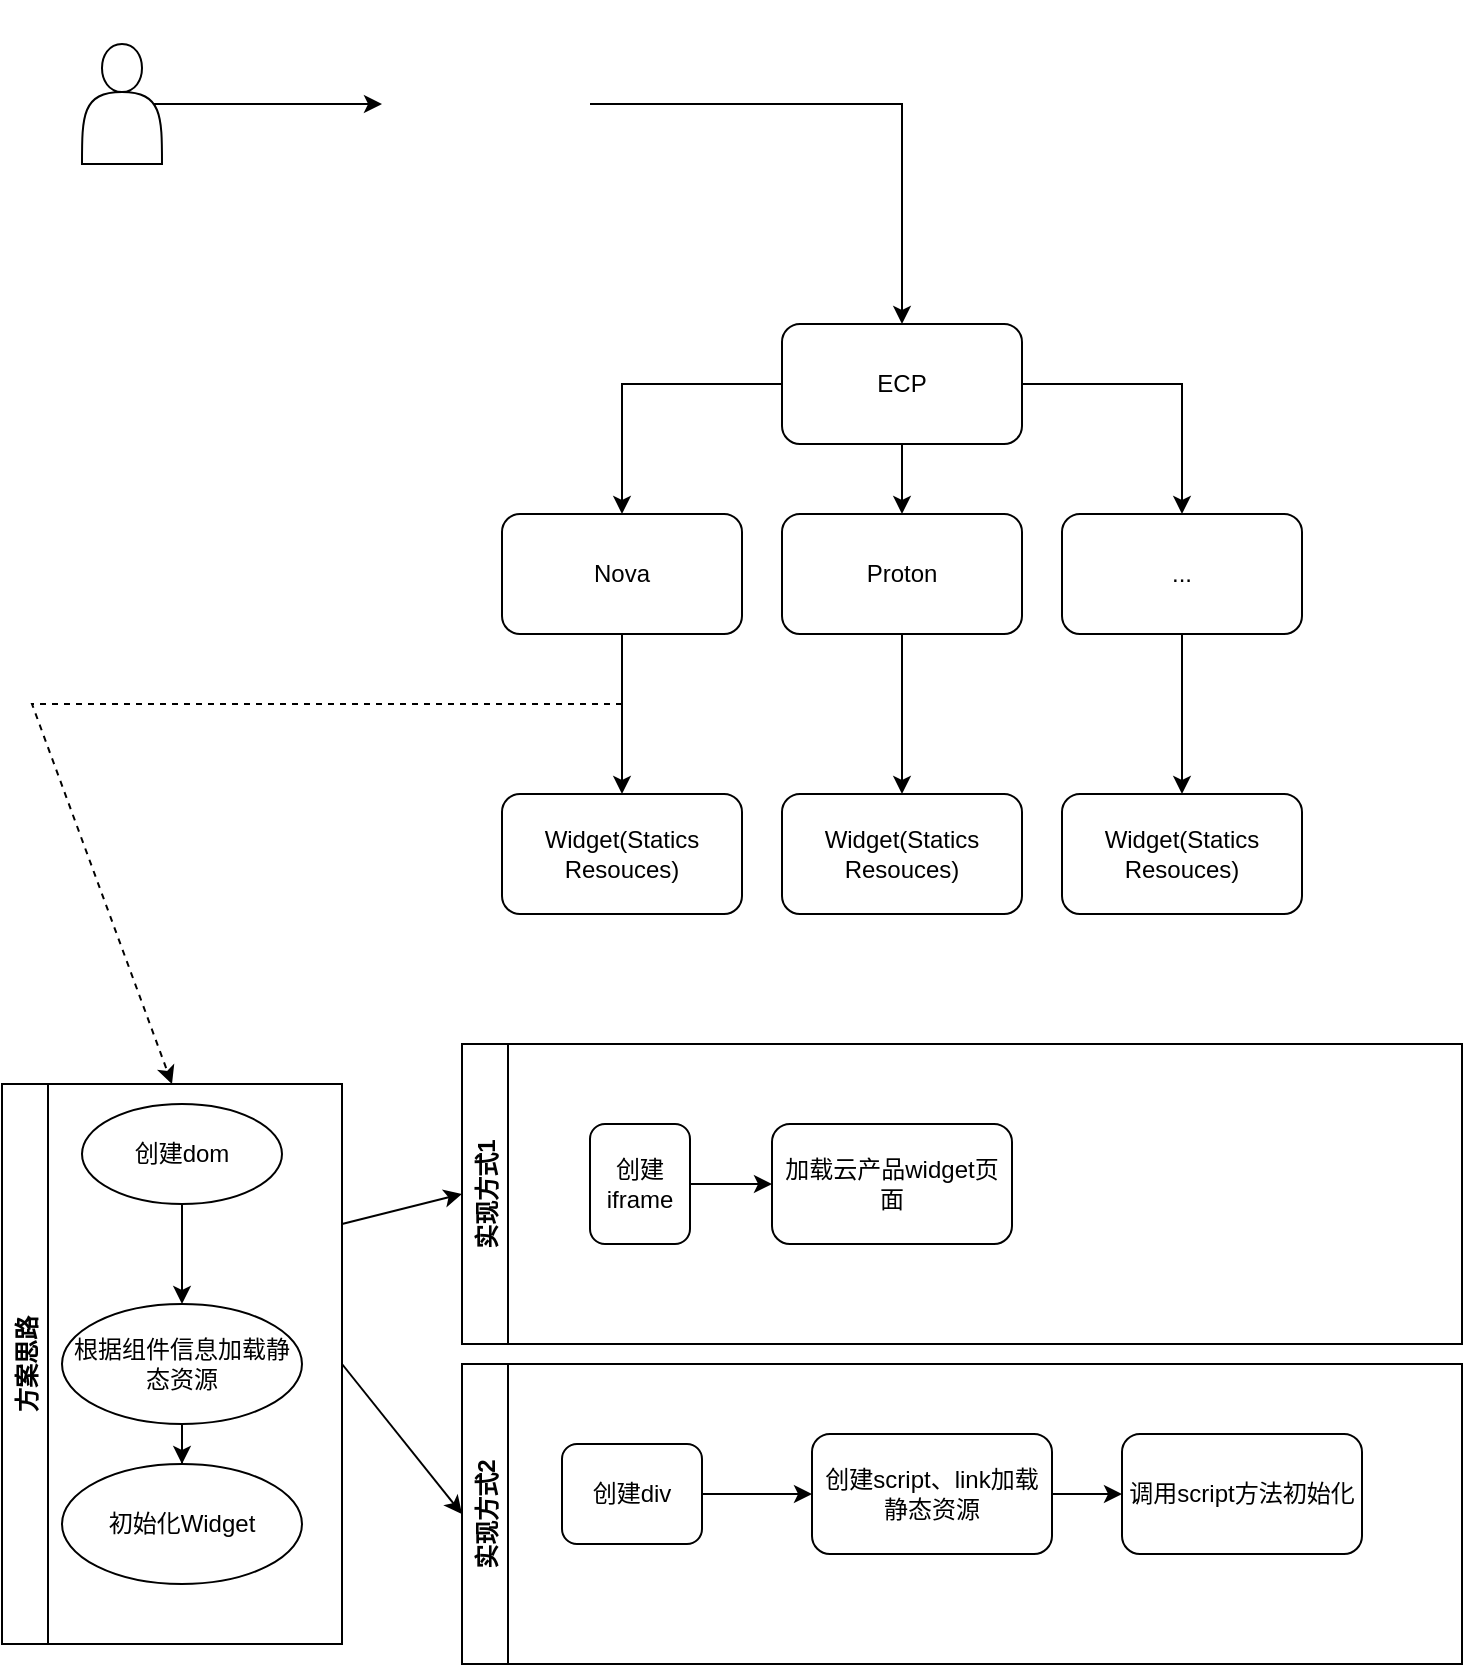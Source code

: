 <mxfile version="18.0.6" type="github">
  <diagram id="rYLQszGMuKNEtRHNU0IY" name="Page-1">
    <mxGraphModel dx="1122" dy="786" grid="1" gridSize="10" guides="1" tooltips="1" connect="1" arrows="1" fold="1" page="1" pageScale="1" pageWidth="827" pageHeight="1169" math="0" shadow="0">
      <root>
        <mxCell id="0" />
        <mxCell id="1" parent="0" />
        <mxCell id="u5FAoVP8r_Kj6ZhFDHDm-1" value="" style="shape=actor;whiteSpace=wrap;html=1;" vertex="1" parent="1">
          <mxGeometry x="100" y="290" width="40" height="60" as="geometry" />
        </mxCell>
        <mxCell id="u5FAoVP8r_Kj6ZhFDHDm-2" value="" style="shape=image;html=1;verticalAlign=top;verticalLabelPosition=bottom;labelBackgroundColor=#ffffff;imageAspect=0;aspect=fixed;image=https://cdn4.iconfinder.com/data/icons/online-marketing-hand-drawn-vol-4/52/search__web__website__broswer__google__magnify__browsing-128.png" vertex="1" parent="1">
          <mxGeometry x="250" y="268" width="104" height="104" as="geometry" />
        </mxCell>
        <mxCell id="u5FAoVP8r_Kj6ZhFDHDm-4" value="" style="endArrow=classic;html=1;rounded=0;exitX=0.9;exitY=0.5;exitDx=0;exitDy=0;exitPerimeter=0;" edge="1" parent="1" source="u5FAoVP8r_Kj6ZhFDHDm-1" target="u5FAoVP8r_Kj6ZhFDHDm-2">
          <mxGeometry width="50" height="50" relative="1" as="geometry">
            <mxPoint x="390" y="430" as="sourcePoint" />
            <mxPoint x="440" y="380" as="targetPoint" />
          </mxGeometry>
        </mxCell>
        <mxCell id="u5FAoVP8r_Kj6ZhFDHDm-6" value="" style="endArrow=classic;html=1;rounded=0;exitX=1;exitY=0.5;exitDx=0;exitDy=0;entryX=0.5;entryY=0;entryDx=0;entryDy=0;" edge="1" parent="1" source="u5FAoVP8r_Kj6ZhFDHDm-2" target="u5FAoVP8r_Kj6ZhFDHDm-7">
          <mxGeometry width="50" height="50" relative="1" as="geometry">
            <mxPoint x="390" y="550" as="sourcePoint" />
            <mxPoint x="450" y="320" as="targetPoint" />
            <Array as="points">
              <mxPoint x="510" y="320" />
            </Array>
          </mxGeometry>
        </mxCell>
        <mxCell id="u5FAoVP8r_Kj6ZhFDHDm-10" value="" style="edgeStyle=orthogonalEdgeStyle;rounded=0;orthogonalLoop=1;jettySize=auto;html=1;" edge="1" parent="1" source="u5FAoVP8r_Kj6ZhFDHDm-7" target="u5FAoVP8r_Kj6ZhFDHDm-9">
          <mxGeometry relative="1" as="geometry" />
        </mxCell>
        <mxCell id="u5FAoVP8r_Kj6ZhFDHDm-12" value="" style="edgeStyle=orthogonalEdgeStyle;rounded=0;orthogonalLoop=1;jettySize=auto;html=1;" edge="1" parent="1" source="u5FAoVP8r_Kj6ZhFDHDm-7" target="u5FAoVP8r_Kj6ZhFDHDm-11">
          <mxGeometry relative="1" as="geometry" />
        </mxCell>
        <mxCell id="u5FAoVP8r_Kj6ZhFDHDm-14" value="" style="edgeStyle=orthogonalEdgeStyle;rounded=0;orthogonalLoop=1;jettySize=auto;html=1;" edge="1" parent="1" source="u5FAoVP8r_Kj6ZhFDHDm-7" target="u5FAoVP8r_Kj6ZhFDHDm-13">
          <mxGeometry relative="1" as="geometry" />
        </mxCell>
        <mxCell id="u5FAoVP8r_Kj6ZhFDHDm-7" value="ECP" style="rounded=1;whiteSpace=wrap;html=1;" vertex="1" parent="1">
          <mxGeometry x="450" y="430" width="120" height="60" as="geometry" />
        </mxCell>
        <mxCell id="u5FAoVP8r_Kj6ZhFDHDm-16" value="" style="edgeStyle=orthogonalEdgeStyle;rounded=0;orthogonalLoop=1;jettySize=auto;html=1;" edge="1" parent="1" source="u5FAoVP8r_Kj6ZhFDHDm-9" target="u5FAoVP8r_Kj6ZhFDHDm-15">
          <mxGeometry relative="1" as="geometry" />
        </mxCell>
        <mxCell id="u5FAoVP8r_Kj6ZhFDHDm-9" value="Nova" style="whiteSpace=wrap;html=1;rounded=1;" vertex="1" parent="1">
          <mxGeometry x="310" y="525" width="120" height="60" as="geometry" />
        </mxCell>
        <mxCell id="u5FAoVP8r_Kj6ZhFDHDm-18" value="" style="edgeStyle=orthogonalEdgeStyle;rounded=0;orthogonalLoop=1;jettySize=auto;html=1;" edge="1" parent="1" source="u5FAoVP8r_Kj6ZhFDHDm-11" target="u5FAoVP8r_Kj6ZhFDHDm-17">
          <mxGeometry relative="1" as="geometry" />
        </mxCell>
        <mxCell id="u5FAoVP8r_Kj6ZhFDHDm-11" value="Proton" style="whiteSpace=wrap;html=1;rounded=1;" vertex="1" parent="1">
          <mxGeometry x="450" y="525" width="120" height="60" as="geometry" />
        </mxCell>
        <mxCell id="u5FAoVP8r_Kj6ZhFDHDm-20" value="" style="edgeStyle=orthogonalEdgeStyle;rounded=0;orthogonalLoop=1;jettySize=auto;html=1;" edge="1" parent="1" source="u5FAoVP8r_Kj6ZhFDHDm-13" target="u5FAoVP8r_Kj6ZhFDHDm-19">
          <mxGeometry relative="1" as="geometry" />
        </mxCell>
        <mxCell id="u5FAoVP8r_Kj6ZhFDHDm-13" value="..." style="whiteSpace=wrap;html=1;rounded=1;" vertex="1" parent="1">
          <mxGeometry x="590" y="525" width="120" height="60" as="geometry" />
        </mxCell>
        <mxCell id="u5FAoVP8r_Kj6ZhFDHDm-15" value="Widget(Statics Resouces)" style="whiteSpace=wrap;html=1;rounded=1;" vertex="1" parent="1">
          <mxGeometry x="310" y="665" width="120" height="60" as="geometry" />
        </mxCell>
        <mxCell id="u5FAoVP8r_Kj6ZhFDHDm-17" value="&lt;span style=&quot;&quot;&gt;Widget(Statics Resouces)&lt;/span&gt;" style="whiteSpace=wrap;html=1;rounded=1;" vertex="1" parent="1">
          <mxGeometry x="450" y="665" width="120" height="60" as="geometry" />
        </mxCell>
        <mxCell id="u5FAoVP8r_Kj6ZhFDHDm-19" value="&lt;span style=&quot;&quot;&gt;Widget(Statics Resouces)&lt;/span&gt;" style="whiteSpace=wrap;html=1;rounded=1;" vertex="1" parent="1">
          <mxGeometry x="590" y="665" width="120" height="60" as="geometry" />
        </mxCell>
        <mxCell id="u5FAoVP8r_Kj6ZhFDHDm-21" value="" style="endArrow=classic;html=1;rounded=0;dashed=1;entryX=0.5;entryY=0;entryDx=0;entryDy=0;" edge="1" parent="1" target="u5FAoVP8r_Kj6ZhFDHDm-30">
          <mxGeometry width="50" height="50" relative="1" as="geometry">
            <mxPoint x="370" y="620" as="sourcePoint" />
            <mxPoint x="280" y="840" as="targetPoint" />
            <Array as="points">
              <mxPoint x="75" y="620" />
            </Array>
          </mxGeometry>
        </mxCell>
        <mxCell id="u5FAoVP8r_Kj6ZhFDHDm-30" value="方案思路" style="swimlane;horizontal=0;" vertex="1" parent="1">
          <mxGeometry x="60" y="810" width="170" height="280" as="geometry">
            <mxRectangle x="60" y="810" width="30" height="140" as="alternateBounds" />
          </mxGeometry>
        </mxCell>
        <mxCell id="u5FAoVP8r_Kj6ZhFDHDm-22" value="创建dom" style="ellipse;whiteSpace=wrap;html=1;" vertex="1" parent="u5FAoVP8r_Kj6ZhFDHDm-30">
          <mxGeometry x="40" y="10" width="100" height="50" as="geometry" />
        </mxCell>
        <mxCell id="u5FAoVP8r_Kj6ZhFDHDm-23" value="根据组件信息加载静态资源" style="ellipse;whiteSpace=wrap;html=1;" vertex="1" parent="u5FAoVP8r_Kj6ZhFDHDm-30">
          <mxGeometry x="30" y="110" width="120" height="60" as="geometry" />
        </mxCell>
        <mxCell id="u5FAoVP8r_Kj6ZhFDHDm-24" value="" style="edgeStyle=orthogonalEdgeStyle;rounded=0;orthogonalLoop=1;jettySize=auto;html=1;" edge="1" parent="u5FAoVP8r_Kj6ZhFDHDm-30" source="u5FAoVP8r_Kj6ZhFDHDm-22" target="u5FAoVP8r_Kj6ZhFDHDm-23">
          <mxGeometry relative="1" as="geometry" />
        </mxCell>
        <mxCell id="u5FAoVP8r_Kj6ZhFDHDm-27" value="初始化Widget" style="ellipse;whiteSpace=wrap;html=1;" vertex="1" parent="u5FAoVP8r_Kj6ZhFDHDm-30">
          <mxGeometry x="30" y="190" width="120" height="60" as="geometry" />
        </mxCell>
        <mxCell id="u5FAoVP8r_Kj6ZhFDHDm-28" value="" style="edgeStyle=orthogonalEdgeStyle;rounded=0;orthogonalLoop=1;jettySize=auto;html=1;" edge="1" parent="u5FAoVP8r_Kj6ZhFDHDm-30" source="u5FAoVP8r_Kj6ZhFDHDm-23" target="u5FAoVP8r_Kj6ZhFDHDm-27">
          <mxGeometry relative="1" as="geometry" />
        </mxCell>
        <mxCell id="u5FAoVP8r_Kj6ZhFDHDm-31" value="实现方式1" style="swimlane;horizontal=0;" vertex="1" parent="1">
          <mxGeometry x="290" y="790" width="500" height="150" as="geometry" />
        </mxCell>
        <mxCell id="u5FAoVP8r_Kj6ZhFDHDm-35" value="加载云产品widget页面" style="whiteSpace=wrap;html=1;rounded=1;" vertex="1" parent="u5FAoVP8r_Kj6ZhFDHDm-31">
          <mxGeometry x="155" y="40" width="120" height="60" as="geometry" />
        </mxCell>
        <mxCell id="u5FAoVP8r_Kj6ZhFDHDm-34" value="创建iframe" style="rounded=1;whiteSpace=wrap;html=1;" vertex="1" parent="u5FAoVP8r_Kj6ZhFDHDm-31">
          <mxGeometry x="64" y="40" width="50" height="60" as="geometry" />
        </mxCell>
        <mxCell id="u5FAoVP8r_Kj6ZhFDHDm-36" value="" style="edgeStyle=orthogonalEdgeStyle;rounded=0;orthogonalLoop=1;jettySize=auto;html=1;" edge="1" parent="u5FAoVP8r_Kj6ZhFDHDm-31" source="u5FAoVP8r_Kj6ZhFDHDm-34" target="u5FAoVP8r_Kj6ZhFDHDm-35">
          <mxGeometry relative="1" as="geometry" />
        </mxCell>
        <mxCell id="u5FAoVP8r_Kj6ZhFDHDm-32" value="" style="endArrow=classic;html=1;rounded=0;exitX=1;exitY=0.25;exitDx=0;exitDy=0;entryX=0;entryY=0.5;entryDx=0;entryDy=0;" edge="1" parent="1" source="u5FAoVP8r_Kj6ZhFDHDm-30" target="u5FAoVP8r_Kj6ZhFDHDm-31">
          <mxGeometry width="50" height="50" relative="1" as="geometry">
            <mxPoint x="390" y="880" as="sourcePoint" />
            <mxPoint x="440" y="830" as="targetPoint" />
          </mxGeometry>
        </mxCell>
        <mxCell id="u5FAoVP8r_Kj6ZhFDHDm-39" value="实现方式2" style="swimlane;horizontal=0;" vertex="1" parent="1">
          <mxGeometry x="290" y="950" width="500" height="150" as="geometry" />
        </mxCell>
        <mxCell id="u5FAoVP8r_Kj6ZhFDHDm-44" value="" style="edgeStyle=orthogonalEdgeStyle;rounded=0;orthogonalLoop=1;jettySize=auto;html=1;" edge="1" parent="u5FAoVP8r_Kj6ZhFDHDm-39" source="u5FAoVP8r_Kj6ZhFDHDm-42" target="u5FAoVP8r_Kj6ZhFDHDm-43">
          <mxGeometry relative="1" as="geometry" />
        </mxCell>
        <mxCell id="u5FAoVP8r_Kj6ZhFDHDm-42" value="创建div" style="rounded=1;whiteSpace=wrap;html=1;" vertex="1" parent="u5FAoVP8r_Kj6ZhFDHDm-39">
          <mxGeometry x="50" y="40" width="70" height="50" as="geometry" />
        </mxCell>
        <mxCell id="u5FAoVP8r_Kj6ZhFDHDm-46" value="" style="edgeStyle=orthogonalEdgeStyle;rounded=0;orthogonalLoop=1;jettySize=auto;html=1;" edge="1" parent="u5FAoVP8r_Kj6ZhFDHDm-39" source="u5FAoVP8r_Kj6ZhFDHDm-43" target="u5FAoVP8r_Kj6ZhFDHDm-45">
          <mxGeometry relative="1" as="geometry" />
        </mxCell>
        <mxCell id="u5FAoVP8r_Kj6ZhFDHDm-43" value="创建script、link加载静态资源" style="whiteSpace=wrap;html=1;rounded=1;" vertex="1" parent="u5FAoVP8r_Kj6ZhFDHDm-39">
          <mxGeometry x="175" y="35" width="120" height="60" as="geometry" />
        </mxCell>
        <mxCell id="u5FAoVP8r_Kj6ZhFDHDm-45" value="调用script方法初始化" style="whiteSpace=wrap;html=1;rounded=1;" vertex="1" parent="u5FAoVP8r_Kj6ZhFDHDm-39">
          <mxGeometry x="330" y="35" width="120" height="60" as="geometry" />
        </mxCell>
        <mxCell id="u5FAoVP8r_Kj6ZhFDHDm-47" value="" style="endArrow=classic;html=1;rounded=0;exitX=1;exitY=0.5;exitDx=0;exitDy=0;entryX=0;entryY=0.5;entryDx=0;entryDy=0;" edge="1" parent="1" source="u5FAoVP8r_Kj6ZhFDHDm-30" target="u5FAoVP8r_Kj6ZhFDHDm-39">
          <mxGeometry width="50" height="50" relative="1" as="geometry">
            <mxPoint x="390" y="1080" as="sourcePoint" />
            <mxPoint x="440" y="1030" as="targetPoint" />
          </mxGeometry>
        </mxCell>
      </root>
    </mxGraphModel>
  </diagram>
</mxfile>
